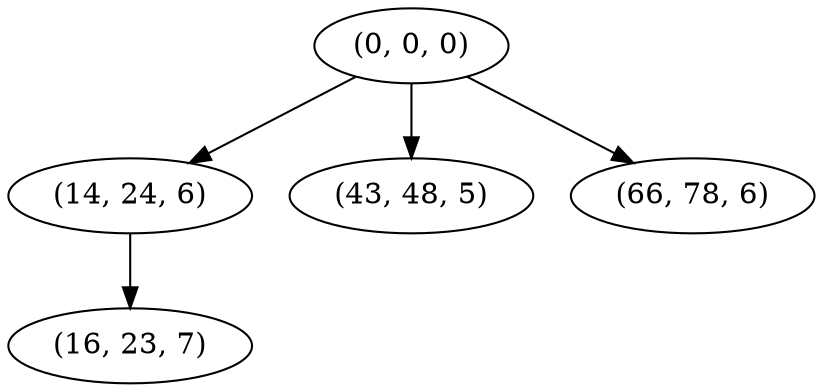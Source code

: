 digraph tree {
    "(0, 0, 0)";
    "(14, 24, 6)";
    "(16, 23, 7)";
    "(43, 48, 5)";
    "(66, 78, 6)";
    "(0, 0, 0)" -> "(14, 24, 6)";
    "(0, 0, 0)" -> "(43, 48, 5)";
    "(0, 0, 0)" -> "(66, 78, 6)";
    "(14, 24, 6)" -> "(16, 23, 7)";
}
